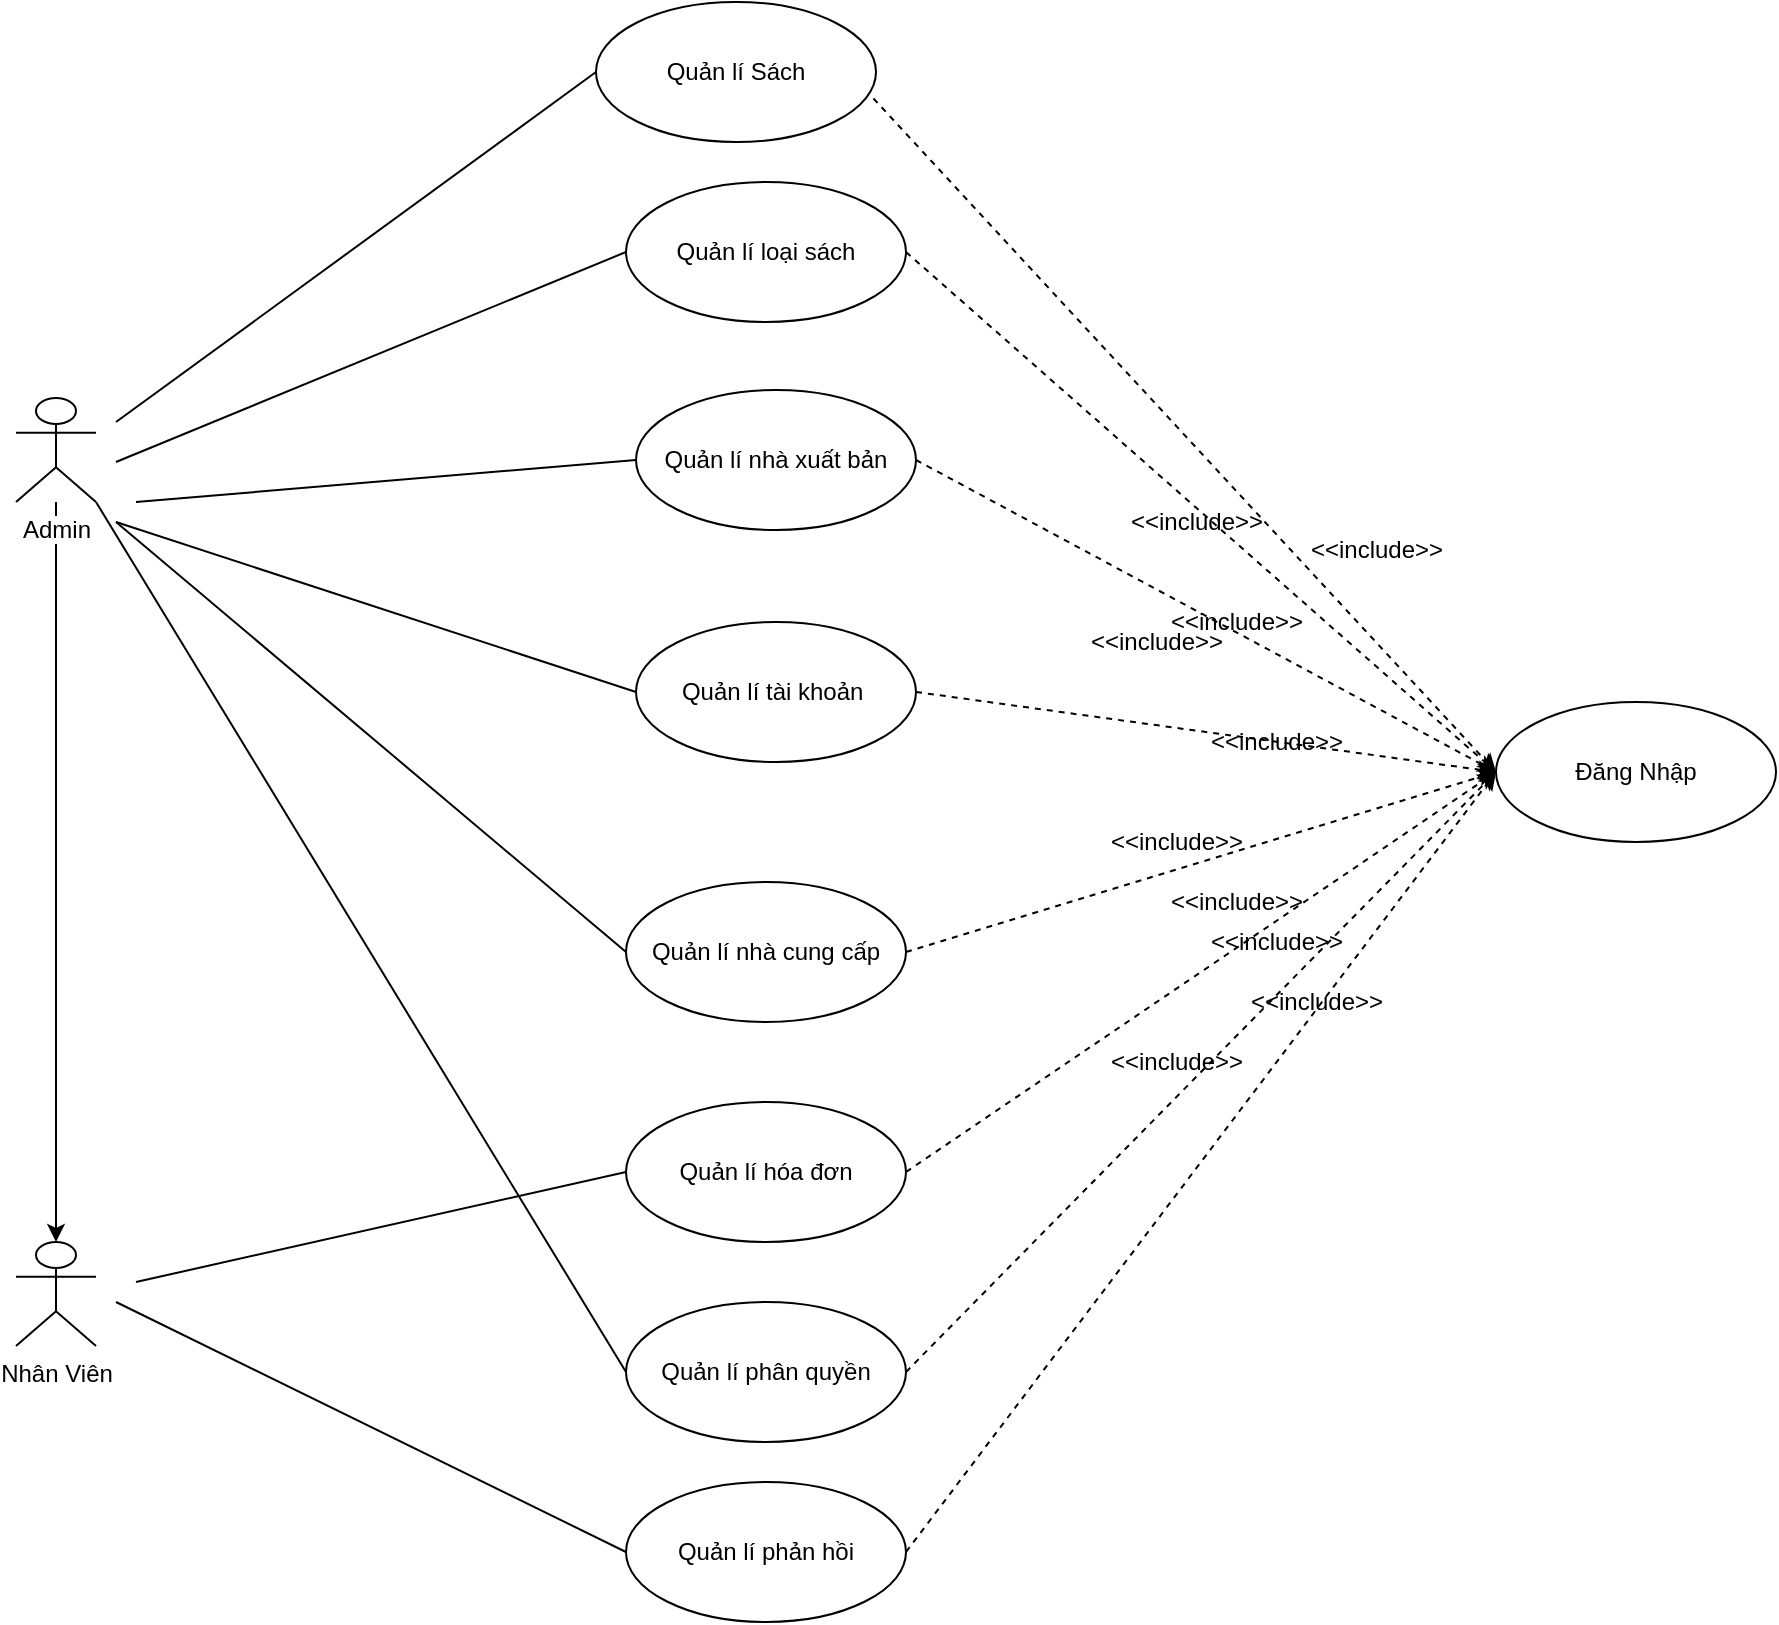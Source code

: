 <mxfile version="13.0.1" type="device"><diagram name="Page-1" id="c4acf3e9-155e-7222-9cf6-157b1a14988f"><mxGraphModel dx="1888" dy="584" grid="1" gridSize="10" guides="1" tooltips="1" connect="1" arrows="1" fold="1" page="1" pageScale="1" pageWidth="850" pageHeight="1100" background="#ffffff" math="0" shadow="0"><root><mxCell id="0"/><mxCell id="1" parent="0"/><mxCell id="jbD6sYAoawfKbjQrw2zP-36" value="" style="edgeStyle=orthogonalEdgeStyle;rounded=0;orthogonalLoop=1;jettySize=auto;html=1;" edge="1" parent="1" source="jbD6sYAoawfKbjQrw2zP-1" target="jbD6sYAoawfKbjQrw2zP-35"><mxGeometry relative="1" as="geometry"/></mxCell><mxCell id="jbD6sYAoawfKbjQrw2zP-1" value="Admin" style="shape=umlActor;verticalLabelPosition=bottom;labelBackgroundColor=#ffffff;verticalAlign=top;html=1;" vertex="1" parent="1"><mxGeometry x="-20" y="548" width="40" height="52" as="geometry"/></mxCell><mxCell id="jbD6sYAoawfKbjQrw2zP-35" value="Nhân Viên" style="shape=umlActor;verticalLabelPosition=bottom;labelBackgroundColor=#ffffff;verticalAlign=top;html=1;" vertex="1" parent="1"><mxGeometry x="-20" y="970" width="40" height="52" as="geometry"/></mxCell><mxCell id="jbD6sYAoawfKbjQrw2zP-3" value="Quản lí Sách" style="ellipse;whiteSpace=wrap;html=1;" vertex="1" parent="1"><mxGeometry x="270" y="350" width="140" height="70" as="geometry"/></mxCell><mxCell id="jbD6sYAoawfKbjQrw2zP-10" value="Quản lí loại sách" style="ellipse;whiteSpace=wrap;html=1;" vertex="1" parent="1"><mxGeometry x="285" y="440" width="140" height="70" as="geometry"/></mxCell><mxCell id="jbD6sYAoawfKbjQrw2zP-12" value="Quản lí nhà xuất bản" style="ellipse;whiteSpace=wrap;html=1;" vertex="1" parent="1"><mxGeometry x="290" y="544" width="140" height="70" as="geometry"/></mxCell><mxCell id="jbD6sYAoawfKbjQrw2zP-14" value="Quản lí nhà cung cấp" style="ellipse;whiteSpace=wrap;html=1;" vertex="1" parent="1"><mxGeometry x="285" y="790" width="140" height="70" as="geometry"/></mxCell><mxCell id="jbD6sYAoawfKbjQrw2zP-16" value="Quản lí hóa đơn" style="ellipse;whiteSpace=wrap;html=1;" vertex="1" parent="1"><mxGeometry x="285" y="900" width="140" height="70" as="geometry"/></mxCell><mxCell id="jbD6sYAoawfKbjQrw2zP-17" value="Quản lí tài khoản&amp;nbsp;" style="ellipse;whiteSpace=wrap;html=1;" vertex="1" parent="1"><mxGeometry x="290" y="660" width="140" height="70" as="geometry"/></mxCell><mxCell id="jbD6sYAoawfKbjQrw2zP-21" value="Quản lí phân quyền" style="ellipse;whiteSpace=wrap;html=1;" vertex="1" parent="1"><mxGeometry x="285" y="1000" width="140" height="70" as="geometry"/></mxCell><mxCell id="jbD6sYAoawfKbjQrw2zP-34" value="Quản lí phản hồi" style="ellipse;whiteSpace=wrap;html=1;" vertex="1" parent="1"><mxGeometry x="285" y="1090" width="140" height="70" as="geometry"/></mxCell><mxCell id="jbD6sYAoawfKbjQrw2zP-44" value="Đăng Nhập" style="ellipse;whiteSpace=wrap;html=1;" vertex="1" parent="1"><mxGeometry x="720" y="700" width="140" height="70" as="geometry"/></mxCell><mxCell id="jbD6sYAoawfKbjQrw2zP-45" value="" style="endArrow=classic;html=1;exitX=0.991;exitY=0.689;exitDx=0;exitDy=0;exitPerimeter=0;entryX=0;entryY=0.5;entryDx=0;entryDy=0;dashed=1;" edge="1" parent="1" source="jbD6sYAoawfKbjQrw2zP-3" target="jbD6sYAoawfKbjQrw2zP-44"><mxGeometry width="50" height="50" relative="1" as="geometry"><mxPoint x="450" y="600" as="sourcePoint"/><mxPoint x="500" y="550" as="targetPoint"/></mxGeometry></mxCell><mxCell id="jbD6sYAoawfKbjQrw2zP-46" value="" style="endArrow=classic;html=1;exitX=1;exitY=0.5;exitDx=0;exitDy=0;entryX=0;entryY=0.5;entryDx=0;entryDy=0;dashed=1;" edge="1" parent="1" source="jbD6sYAoawfKbjQrw2zP-10" target="jbD6sYAoawfKbjQrw2zP-44"><mxGeometry width="50" height="50" relative="1" as="geometry"><mxPoint x="450" y="600" as="sourcePoint"/><mxPoint x="500" y="550" as="targetPoint"/></mxGeometry></mxCell><mxCell id="jbD6sYAoawfKbjQrw2zP-47" value="" style="endArrow=classic;html=1;exitX=1;exitY=0.5;exitDx=0;exitDy=0;entryX=0;entryY=0.5;entryDx=0;entryDy=0;dashed=1;" edge="1" parent="1" source="jbD6sYAoawfKbjQrw2zP-12" target="jbD6sYAoawfKbjQrw2zP-44"><mxGeometry width="50" height="50" relative="1" as="geometry"><mxPoint x="450" y="700" as="sourcePoint"/><mxPoint x="500" y="650" as="targetPoint"/></mxGeometry></mxCell><mxCell id="jbD6sYAoawfKbjQrw2zP-48" value="" style="endArrow=classic;html=1;exitX=1;exitY=0.5;exitDx=0;exitDy=0;entryX=0;entryY=0.5;entryDx=0;entryDy=0;dashed=1;" edge="1" parent="1" source="jbD6sYAoawfKbjQrw2zP-17" target="jbD6sYAoawfKbjQrw2zP-44"><mxGeometry width="50" height="50" relative="1" as="geometry"><mxPoint x="450" y="900" as="sourcePoint"/><mxPoint x="500" y="850" as="targetPoint"/></mxGeometry></mxCell><mxCell id="jbD6sYAoawfKbjQrw2zP-49" value="" style="endArrow=classic;html=1;exitX=1;exitY=0.5;exitDx=0;exitDy=0;entryX=0;entryY=0.5;entryDx=0;entryDy=0;dashed=1;" edge="1" parent="1" source="jbD6sYAoawfKbjQrw2zP-14" target="jbD6sYAoawfKbjQrw2zP-44"><mxGeometry width="50" height="50" relative="1" as="geometry"><mxPoint x="450" y="900" as="sourcePoint"/><mxPoint x="500" y="850" as="targetPoint"/></mxGeometry></mxCell><mxCell id="jbD6sYAoawfKbjQrw2zP-50" value="" style="endArrow=classic;html=1;exitX=1;exitY=0.5;exitDx=0;exitDy=0;entryX=0;entryY=0.5;entryDx=0;entryDy=0;dashed=1;" edge="1" parent="1" source="jbD6sYAoawfKbjQrw2zP-16" target="jbD6sYAoawfKbjQrw2zP-44"><mxGeometry width="50" height="50" relative="1" as="geometry"><mxPoint x="450" y="900" as="sourcePoint"/><mxPoint x="500" y="850" as="targetPoint"/></mxGeometry></mxCell><mxCell id="jbD6sYAoawfKbjQrw2zP-51" value="" style="endArrow=classic;html=1;exitX=1;exitY=0.5;exitDx=0;exitDy=0;entryX=0;entryY=0.5;entryDx=0;entryDy=0;dashed=1;" edge="1" parent="1" source="jbD6sYAoawfKbjQrw2zP-21" target="jbD6sYAoawfKbjQrw2zP-44"><mxGeometry width="50" height="50" relative="1" as="geometry"><mxPoint x="450" y="900" as="sourcePoint"/><mxPoint x="500" y="850" as="targetPoint"/></mxGeometry></mxCell><mxCell id="jbD6sYAoawfKbjQrw2zP-52" value="" style="endArrow=classic;html=1;exitX=1;exitY=0.5;exitDx=0;exitDy=0;entryX=0;entryY=0.5;entryDx=0;entryDy=0;dashed=1;" edge="1" parent="1" source="jbD6sYAoawfKbjQrw2zP-34" target="jbD6sYAoawfKbjQrw2zP-44"><mxGeometry width="50" height="50" relative="1" as="geometry"><mxPoint x="450" y="1000" as="sourcePoint"/><mxPoint x="500" y="950" as="targetPoint"/></mxGeometry></mxCell><mxCell id="jbD6sYAoawfKbjQrw2zP-54" value="" style="endArrow=none;html=1;entryX=0;entryY=0.5;entryDx=0;entryDy=0;" edge="1" parent="1" target="jbD6sYAoawfKbjQrw2zP-3"><mxGeometry width="50" height="50" relative="1" as="geometry"><mxPoint x="30" y="560" as="sourcePoint"/><mxPoint x="140" y="380" as="targetPoint"/></mxGeometry></mxCell><mxCell id="jbD6sYAoawfKbjQrw2zP-55" value="" style="endArrow=none;html=1;strokeColor=#000000;entryX=0;entryY=0.5;entryDx=0;entryDy=0;" edge="1" parent="1" target="jbD6sYAoawfKbjQrw2zP-10"><mxGeometry width="50" height="50" relative="1" as="geometry"><mxPoint x="30" y="580" as="sourcePoint"/><mxPoint x="500" y="850" as="targetPoint"/></mxGeometry></mxCell><mxCell id="jbD6sYAoawfKbjQrw2zP-56" value="" style="endArrow=none;html=1;strokeColor=#000000;entryX=0;entryY=0.5;entryDx=0;entryDy=0;" edge="1" parent="1" target="jbD6sYAoawfKbjQrw2zP-12"><mxGeometry width="50" height="50" relative="1" as="geometry"><mxPoint x="40" y="600" as="sourcePoint"/><mxPoint x="500" y="650" as="targetPoint"/></mxGeometry></mxCell><mxCell id="jbD6sYAoawfKbjQrw2zP-57" value="" style="endArrow=none;html=1;strokeColor=#000000;entryX=0;entryY=0.5;entryDx=0;entryDy=0;" edge="1" parent="1" target="jbD6sYAoawfKbjQrw2zP-17"><mxGeometry width="50" height="50" relative="1" as="geometry"><mxPoint x="30" y="610" as="sourcePoint"/><mxPoint x="500" y="650" as="targetPoint"/></mxGeometry></mxCell><mxCell id="jbD6sYAoawfKbjQrw2zP-58" value="" style="endArrow=none;html=1;strokeColor=#000000;entryX=0;entryY=0.5;entryDx=0;entryDy=0;" edge="1" parent="1" target="jbD6sYAoawfKbjQrw2zP-14"><mxGeometry width="50" height="50" relative="1" as="geometry"><mxPoint x="30" y="610" as="sourcePoint"/><mxPoint x="500" y="650" as="targetPoint"/></mxGeometry></mxCell><mxCell id="jbD6sYAoawfKbjQrw2zP-60" value="" style="endArrow=none;html=1;strokeColor=#000000;exitX=0;exitY=0.5;exitDx=0;exitDy=0;entryX=1;entryY=1;entryDx=0;entryDy=0;entryPerimeter=0;" edge="1" parent="1" source="jbD6sYAoawfKbjQrw2zP-21" target="jbD6sYAoawfKbjQrw2zP-1"><mxGeometry width="50" height="50" relative="1" as="geometry"><mxPoint x="450" y="900" as="sourcePoint"/><mxPoint x="500" y="850" as="targetPoint"/></mxGeometry></mxCell><mxCell id="jbD6sYAoawfKbjQrw2zP-62" value="" style="endArrow=none;html=1;strokeColor=#000000;entryX=0;entryY=0.5;entryDx=0;entryDy=0;" edge="1" parent="1" target="jbD6sYAoawfKbjQrw2zP-34"><mxGeometry width="50" height="50" relative="1" as="geometry"><mxPoint x="30" y="1000" as="sourcePoint"/><mxPoint x="500" y="850" as="targetPoint"/></mxGeometry></mxCell><mxCell id="jbD6sYAoawfKbjQrw2zP-63" value="" style="endArrow=none;html=1;strokeColor=#000000;entryX=0;entryY=0.5;entryDx=0;entryDy=0;" edge="1" parent="1" target="jbD6sYAoawfKbjQrw2zP-16"><mxGeometry width="50" height="50" relative="1" as="geometry"><mxPoint x="40" y="990" as="sourcePoint"/><mxPoint x="500" y="850" as="targetPoint"/></mxGeometry></mxCell><mxCell id="jbD6sYAoawfKbjQrw2zP-64" value="&amp;lt;&amp;lt;include&amp;gt;&amp;gt;&lt;br&gt;" style="text;html=1;align=center;verticalAlign=middle;resizable=0;points=[];autosize=1;" vertex="1" parent="1"><mxGeometry x="620" y="614" width="80" height="20" as="geometry"/></mxCell><mxCell id="jbD6sYAoawfKbjQrw2zP-65" value="&amp;lt;&amp;lt;include&amp;gt;&amp;gt;&lt;br&gt;" style="text;html=1;align=center;verticalAlign=middle;resizable=0;points=[];autosize=1;" vertex="1" parent="1"><mxGeometry x="510" y="660" width="80" height="20" as="geometry"/></mxCell><mxCell id="jbD6sYAoawfKbjQrw2zP-66" value="&amp;lt;&amp;lt;include&amp;gt;&amp;gt;&lt;br&gt;" style="text;html=1;align=center;verticalAlign=middle;resizable=0;points=[];autosize=1;" vertex="1" parent="1"><mxGeometry x="550" y="790" width="80" height="20" as="geometry"/></mxCell><mxCell id="jbD6sYAoawfKbjQrw2zP-67" value="&amp;lt;&amp;lt;include&amp;gt;&amp;gt;&lt;br&gt;" style="text;html=1;align=center;verticalAlign=middle;resizable=0;points=[];autosize=1;" vertex="1" parent="1"><mxGeometry x="520" y="760" width="80" height="20" as="geometry"/></mxCell><mxCell id="jbD6sYAoawfKbjQrw2zP-68" value="&amp;lt;&amp;lt;include&amp;gt;&amp;gt;&lt;br&gt;" style="text;html=1;align=center;verticalAlign=middle;resizable=0;points=[];autosize=1;" vertex="1" parent="1"><mxGeometry x="570" y="810" width="80" height="20" as="geometry"/></mxCell><mxCell id="jbD6sYAoawfKbjQrw2zP-69" value="&amp;lt;&amp;lt;include&amp;gt;&amp;gt;&lt;br&gt;" style="text;html=1;align=center;verticalAlign=middle;resizable=0;points=[];autosize=1;" vertex="1" parent="1"><mxGeometry x="550" y="650" width="80" height="20" as="geometry"/></mxCell><mxCell id="jbD6sYAoawfKbjQrw2zP-70" value="&amp;lt;&amp;lt;include&amp;gt;&amp;gt;&lt;br&gt;" style="text;html=1;align=center;verticalAlign=middle;resizable=0;points=[];autosize=1;" vertex="1" parent="1"><mxGeometry x="570" y="710" width="80" height="20" as="geometry"/></mxCell><mxCell id="jbD6sYAoawfKbjQrw2zP-71" value="&amp;lt;&amp;lt;include&amp;gt;&amp;gt;&lt;br&gt;" style="text;html=1;align=center;verticalAlign=middle;resizable=0;points=[];autosize=1;" vertex="1" parent="1"><mxGeometry x="590" y="840" width="80" height="20" as="geometry"/></mxCell><mxCell id="jbD6sYAoawfKbjQrw2zP-72" value="&amp;lt;&amp;lt;include&amp;gt;&amp;gt;&lt;br&gt;" style="text;html=1;align=center;verticalAlign=middle;resizable=0;points=[];autosize=1;" vertex="1" parent="1"><mxGeometry x="520" y="870" width="80" height="20" as="geometry"/></mxCell><mxCell id="jbD6sYAoawfKbjQrw2zP-74" value="&amp;lt;&amp;lt;include&amp;gt;&amp;gt;&lt;br&gt;" style="text;html=1;align=center;verticalAlign=middle;resizable=0;points=[];autosize=1;" vertex="1" parent="1"><mxGeometry x="530" y="600" width="80" height="20" as="geometry"/></mxCell></root></mxGraphModel></diagram></mxfile>